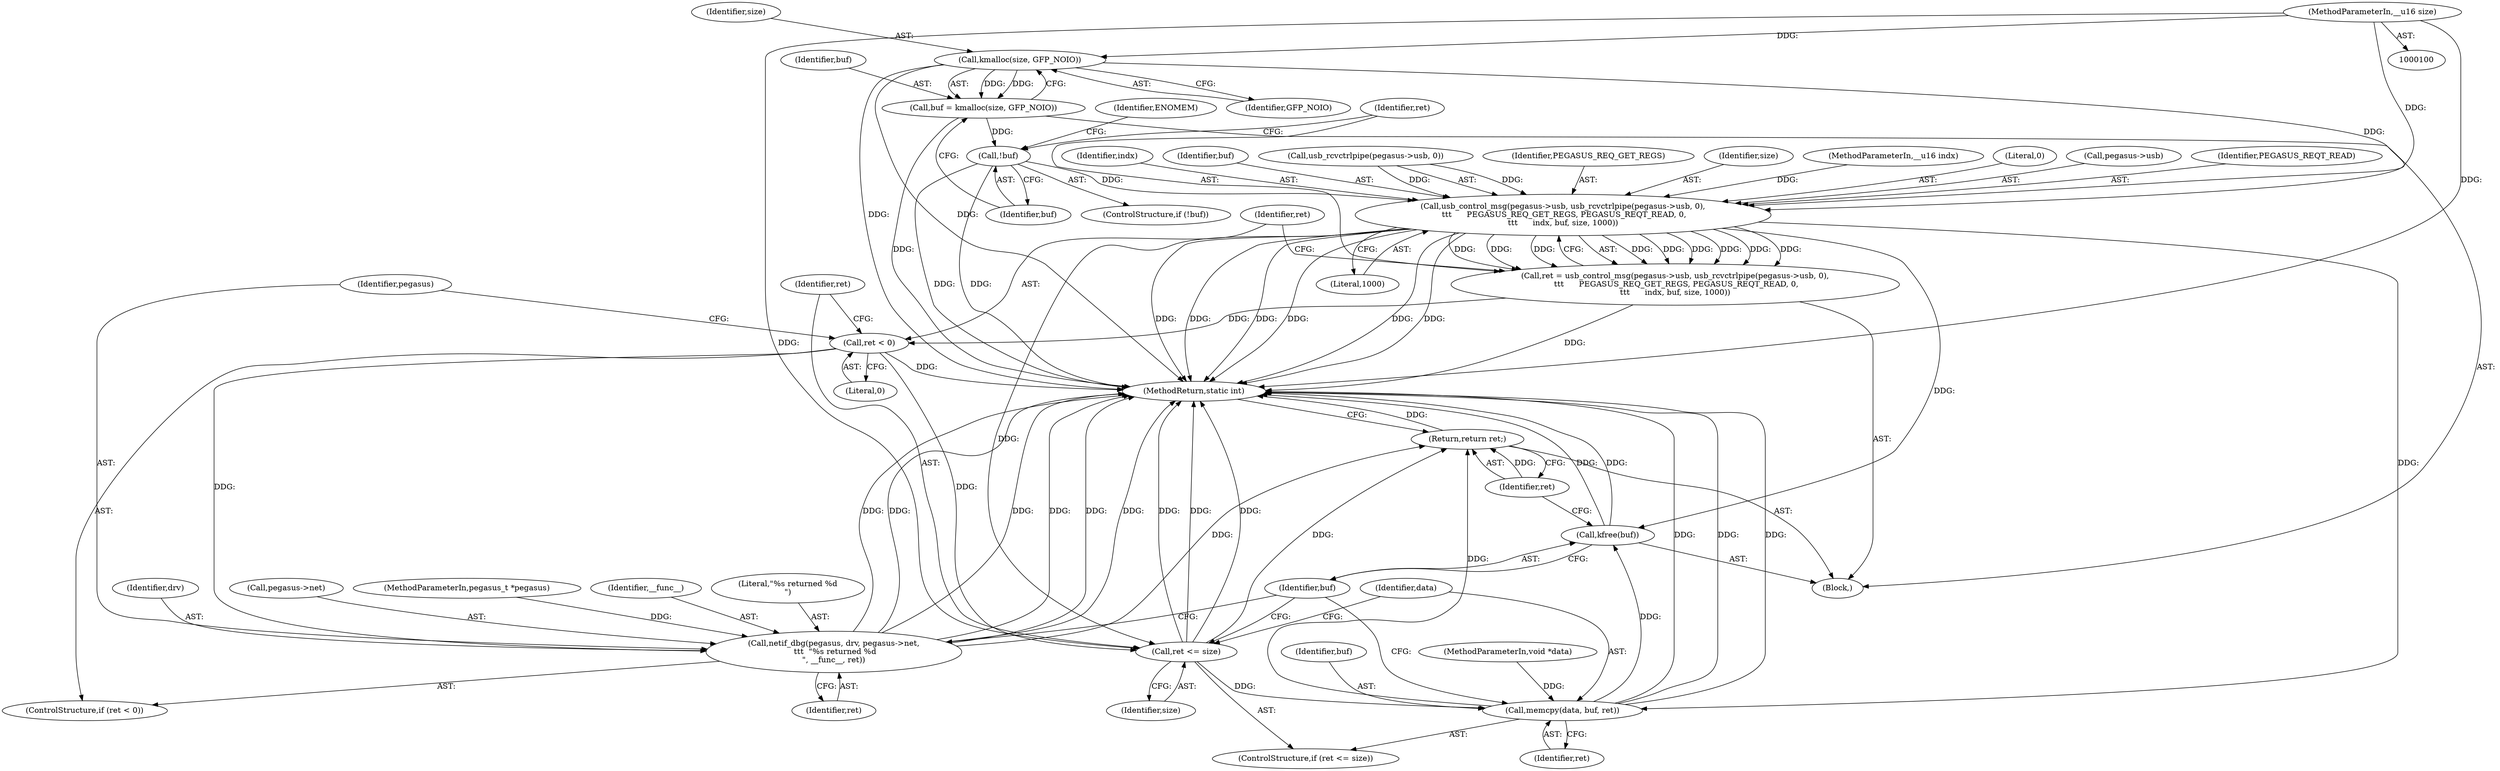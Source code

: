 digraph "0_linux_5593523f968bc86d42a035c6df47d5e0979b5ace@API" {
"1000110" [label="(Call,kmalloc(size, GFP_NOIO))"];
"1000103" [label="(MethodParameterIn,__u16 size)"];
"1000108" [label="(Call,buf = kmalloc(size, GFP_NOIO))"];
"1000114" [label="(Call,!buf)"];
"1000121" [label="(Call,usb_control_msg(pegasus->usb, usb_rcvctrlpipe(pegasus->usb, 0),\n \t\t\t      PEGASUS_REQ_GET_REGS, PEGASUS_REQT_READ, 0,\n\t\t\t      indx, buf, size, 1000))"];
"1000119" [label="(Call,ret = usb_control_msg(pegasus->usb, usb_rcvctrlpipe(pegasus->usb, 0),\n \t\t\t      PEGASUS_REQ_GET_REGS, PEGASUS_REQT_READ, 0,\n\t\t\t      indx, buf, size, 1000))"];
"1000138" [label="(Call,ret < 0)"];
"1000141" [label="(Call,netif_dbg(pegasus, drv, pegasus->net,\n \t\t\t  \"%s returned %d\n\", __func__, ret))"];
"1000161" [label="(Return,return ret;)"];
"1000152" [label="(Call,ret <= size)"];
"1000155" [label="(Call,memcpy(data, buf, ret))"];
"1000159" [label="(Call,kfree(buf))"];
"1000133" [label="(Identifier,indx)"];
"1000143" [label="(Identifier,drv)"];
"1000161" [label="(Return,return ret;)"];
"1000156" [label="(Identifier,data)"];
"1000114" [label="(Call,!buf)"];
"1000137" [label="(ControlStructure,if (ret < 0))"];
"1000141" [label="(Call,netif_dbg(pegasus, drv, pegasus->net,\n \t\t\t  \"%s returned %d\n\", __func__, ret))"];
"1000134" [label="(Identifier,buf)"];
"1000118" [label="(Identifier,ENOMEM)"];
"1000152" [label="(Call,ret <= size)"];
"1000125" [label="(Call,usb_rcvctrlpipe(pegasus->usb, 0))"];
"1000115" [label="(Identifier,buf)"];
"1000155" [label="(Call,memcpy(data, buf, ret))"];
"1000119" [label="(Call,ret = usb_control_msg(pegasus->usb, usb_rcvctrlpipe(pegasus->usb, 0),\n \t\t\t      PEGASUS_REQ_GET_REGS, PEGASUS_REQT_READ, 0,\n\t\t\t      indx, buf, size, 1000))"];
"1000159" [label="(Call,kfree(buf))"];
"1000120" [label="(Identifier,ret)"];
"1000140" [label="(Literal,0)"];
"1000110" [label="(Call,kmalloc(size, GFP_NOIO))"];
"1000105" [label="(Block,)"];
"1000142" [label="(Identifier,pegasus)"];
"1000162" [label="(Identifier,ret)"];
"1000138" [label="(Call,ret < 0)"];
"1000157" [label="(Identifier,buf)"];
"1000108" [label="(Call,buf = kmalloc(size, GFP_NOIO))"];
"1000130" [label="(Identifier,PEGASUS_REQ_GET_REGS)"];
"1000144" [label="(Call,pegasus->net)"];
"1000135" [label="(Identifier,size)"];
"1000103" [label="(MethodParameterIn,__u16 size)"];
"1000121" [label="(Call,usb_control_msg(pegasus->usb, usb_rcvctrlpipe(pegasus->usb, 0),\n \t\t\t      PEGASUS_REQ_GET_REGS, PEGASUS_REQT_READ, 0,\n\t\t\t      indx, buf, size, 1000))"];
"1000112" [label="(Identifier,GFP_NOIO)"];
"1000111" [label="(Identifier,size)"];
"1000101" [label="(MethodParameterIn,pegasus_t *pegasus)"];
"1000139" [label="(Identifier,ret)"];
"1000158" [label="(Identifier,ret)"];
"1000148" [label="(Identifier,__func__)"];
"1000163" [label="(MethodReturn,static int)"];
"1000113" [label="(ControlStructure,if (!buf))"];
"1000102" [label="(MethodParameterIn,__u16 indx)"];
"1000153" [label="(Identifier,ret)"];
"1000109" [label="(Identifier,buf)"];
"1000132" [label="(Literal,0)"];
"1000149" [label="(Identifier,ret)"];
"1000154" [label="(Identifier,size)"];
"1000122" [label="(Call,pegasus->usb)"];
"1000147" [label="(Literal,\"%s returned %d\n\")"];
"1000160" [label="(Identifier,buf)"];
"1000131" [label="(Identifier,PEGASUS_REQT_READ)"];
"1000104" [label="(MethodParameterIn,void *data)"];
"1000151" [label="(ControlStructure,if (ret <= size))"];
"1000136" [label="(Literal,1000)"];
"1000110" -> "1000108"  [label="AST: "];
"1000110" -> "1000112"  [label="CFG: "];
"1000111" -> "1000110"  [label="AST: "];
"1000112" -> "1000110"  [label="AST: "];
"1000108" -> "1000110"  [label="CFG: "];
"1000110" -> "1000163"  [label="DDG: "];
"1000110" -> "1000163"  [label="DDG: "];
"1000110" -> "1000108"  [label="DDG: "];
"1000110" -> "1000108"  [label="DDG: "];
"1000103" -> "1000110"  [label="DDG: "];
"1000110" -> "1000121"  [label="DDG: "];
"1000103" -> "1000100"  [label="AST: "];
"1000103" -> "1000163"  [label="DDG: "];
"1000103" -> "1000121"  [label="DDG: "];
"1000103" -> "1000152"  [label="DDG: "];
"1000108" -> "1000105"  [label="AST: "];
"1000109" -> "1000108"  [label="AST: "];
"1000115" -> "1000108"  [label="CFG: "];
"1000108" -> "1000163"  [label="DDG: "];
"1000108" -> "1000114"  [label="DDG: "];
"1000114" -> "1000113"  [label="AST: "];
"1000114" -> "1000115"  [label="CFG: "];
"1000115" -> "1000114"  [label="AST: "];
"1000118" -> "1000114"  [label="CFG: "];
"1000120" -> "1000114"  [label="CFG: "];
"1000114" -> "1000163"  [label="DDG: "];
"1000114" -> "1000163"  [label="DDG: "];
"1000114" -> "1000121"  [label="DDG: "];
"1000121" -> "1000119"  [label="AST: "];
"1000121" -> "1000136"  [label="CFG: "];
"1000122" -> "1000121"  [label="AST: "];
"1000125" -> "1000121"  [label="AST: "];
"1000130" -> "1000121"  [label="AST: "];
"1000131" -> "1000121"  [label="AST: "];
"1000132" -> "1000121"  [label="AST: "];
"1000133" -> "1000121"  [label="AST: "];
"1000134" -> "1000121"  [label="AST: "];
"1000135" -> "1000121"  [label="AST: "];
"1000136" -> "1000121"  [label="AST: "];
"1000119" -> "1000121"  [label="CFG: "];
"1000121" -> "1000163"  [label="DDG: "];
"1000121" -> "1000163"  [label="DDG: "];
"1000121" -> "1000163"  [label="DDG: "];
"1000121" -> "1000163"  [label="DDG: "];
"1000121" -> "1000163"  [label="DDG: "];
"1000121" -> "1000163"  [label="DDG: "];
"1000121" -> "1000119"  [label="DDG: "];
"1000121" -> "1000119"  [label="DDG: "];
"1000121" -> "1000119"  [label="DDG: "];
"1000121" -> "1000119"  [label="DDG: "];
"1000121" -> "1000119"  [label="DDG: "];
"1000121" -> "1000119"  [label="DDG: "];
"1000121" -> "1000119"  [label="DDG: "];
"1000121" -> "1000119"  [label="DDG: "];
"1000121" -> "1000119"  [label="DDG: "];
"1000125" -> "1000121"  [label="DDG: "];
"1000125" -> "1000121"  [label="DDG: "];
"1000102" -> "1000121"  [label="DDG: "];
"1000121" -> "1000152"  [label="DDG: "];
"1000121" -> "1000155"  [label="DDG: "];
"1000121" -> "1000159"  [label="DDG: "];
"1000119" -> "1000105"  [label="AST: "];
"1000120" -> "1000119"  [label="AST: "];
"1000139" -> "1000119"  [label="CFG: "];
"1000119" -> "1000163"  [label="DDG: "];
"1000119" -> "1000138"  [label="DDG: "];
"1000138" -> "1000137"  [label="AST: "];
"1000138" -> "1000140"  [label="CFG: "];
"1000139" -> "1000138"  [label="AST: "];
"1000140" -> "1000138"  [label="AST: "];
"1000142" -> "1000138"  [label="CFG: "];
"1000153" -> "1000138"  [label="CFG: "];
"1000138" -> "1000163"  [label="DDG: "];
"1000138" -> "1000141"  [label="DDG: "];
"1000138" -> "1000152"  [label="DDG: "];
"1000141" -> "1000137"  [label="AST: "];
"1000141" -> "1000149"  [label="CFG: "];
"1000142" -> "1000141"  [label="AST: "];
"1000143" -> "1000141"  [label="AST: "];
"1000144" -> "1000141"  [label="AST: "];
"1000147" -> "1000141"  [label="AST: "];
"1000148" -> "1000141"  [label="AST: "];
"1000149" -> "1000141"  [label="AST: "];
"1000160" -> "1000141"  [label="CFG: "];
"1000141" -> "1000163"  [label="DDG: "];
"1000141" -> "1000163"  [label="DDG: "];
"1000141" -> "1000163"  [label="DDG: "];
"1000141" -> "1000163"  [label="DDG: "];
"1000141" -> "1000163"  [label="DDG: "];
"1000141" -> "1000163"  [label="DDG: "];
"1000101" -> "1000141"  [label="DDG: "];
"1000141" -> "1000161"  [label="DDG: "];
"1000161" -> "1000105"  [label="AST: "];
"1000161" -> "1000162"  [label="CFG: "];
"1000162" -> "1000161"  [label="AST: "];
"1000163" -> "1000161"  [label="CFG: "];
"1000161" -> "1000163"  [label="DDG: "];
"1000162" -> "1000161"  [label="DDG: "];
"1000155" -> "1000161"  [label="DDG: "];
"1000152" -> "1000161"  [label="DDG: "];
"1000152" -> "1000151"  [label="AST: "];
"1000152" -> "1000154"  [label="CFG: "];
"1000153" -> "1000152"  [label="AST: "];
"1000154" -> "1000152"  [label="AST: "];
"1000156" -> "1000152"  [label="CFG: "];
"1000160" -> "1000152"  [label="CFG: "];
"1000152" -> "1000163"  [label="DDG: "];
"1000152" -> "1000163"  [label="DDG: "];
"1000152" -> "1000163"  [label="DDG: "];
"1000152" -> "1000155"  [label="DDG: "];
"1000155" -> "1000151"  [label="AST: "];
"1000155" -> "1000158"  [label="CFG: "];
"1000156" -> "1000155"  [label="AST: "];
"1000157" -> "1000155"  [label="AST: "];
"1000158" -> "1000155"  [label="AST: "];
"1000160" -> "1000155"  [label="CFG: "];
"1000155" -> "1000163"  [label="DDG: "];
"1000155" -> "1000163"  [label="DDG: "];
"1000155" -> "1000163"  [label="DDG: "];
"1000104" -> "1000155"  [label="DDG: "];
"1000155" -> "1000159"  [label="DDG: "];
"1000159" -> "1000105"  [label="AST: "];
"1000159" -> "1000160"  [label="CFG: "];
"1000160" -> "1000159"  [label="AST: "];
"1000162" -> "1000159"  [label="CFG: "];
"1000159" -> "1000163"  [label="DDG: "];
"1000159" -> "1000163"  [label="DDG: "];
}
